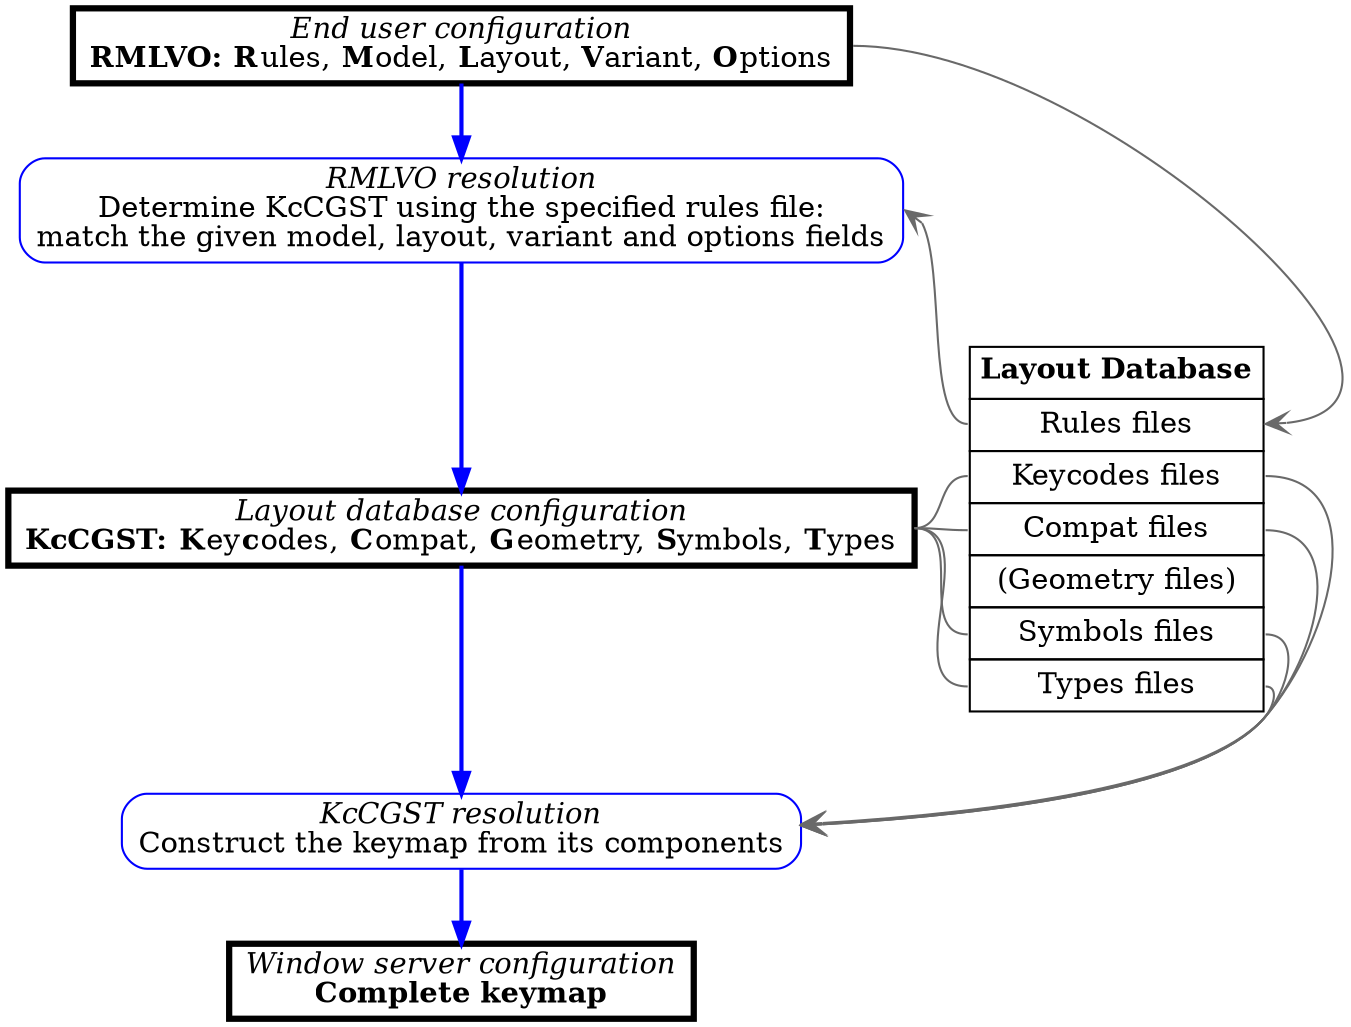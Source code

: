 digraph {

    node [shape=box]

    subgraph process {
        RMLVO [
            label=<<i>End user configuration</i><br/><b>RMLVO:</b> <b>R</b>ules, <b>M</b>odel, <b>L</b>ayout, <b>V</b>ariant, <b>O</b>ptions>,
            penwidth=3,
            href="@ref RMLVO-intro",
        ];
        RMLVO_resolution [
            label=<<i>RMLVO resolution</i><br/>Determine KcCGST using the specified rules file:<br/>match the given model, layout, variant and options fields>,
            style=rounded,
            color=blue
        ];
        KcCGST [
            label=<<i>Layout database configuration</i><br/><b>KcCGST:</b> <b>K</b>ey<b>c</b>odes, <b>C</b>ompat, <b>G</b>eometry, <b>S</b>ymbols, <b>T</b>ypes>,
            penwidth=3,
            href="@ref KcCGST-intro"
        ];
        KcCGST_resolution [
            label=<<i>KcCGST resolution</i><br/>Construct the keymap from its components>,
            style=rounded,
            color=blue
        ];
        Keymap [
            label=<<i>Window server configuration</i><br/><b>Complete keymap</b>>,
            penwidth=3,
            href="@ref keymap-intro"
        ];
    }

    database [shape=none, label=<
        <table border="0" cellborder="1" cellspacing="0" cellpadding="4">
            <tr><td><b>Layout Database</b></td></tr>
            <hr/>
            <tr><td port="rules">Rules files</td></tr>
            <tr><td port="keycodes">Keycodes files</td></tr>
            <tr><td port="compat">Compat files</td></tr>
            <tr><td port="geometry">(Geometry files)</td></tr>
            <tr><td port="symbols">Symbols files</td></tr>
            <tr><td port="types">Types files</td></tr>
        </table>
    >];

    { rank = same; KcCGST; database }

    edge [
        color=blue,
        arrowhead=normal,
        style=bold
    ]
    {
        rankdir="TB";
        RMLVO -> RMLVO_resolution -> KcCGST -> KcCGST_resolution -> Keymap
    }


    edge [
        color=dimgrey,
        arrowhead=vee,
        style=solid
    ]
    RMLVO:e -> database:rules:e [constraint=false];
    KcCGST:e -> database:keycodes:w [constraint=false];
    KcCGST:e -> database:compat:w [constraint=false];
    KcCGST:e -> database:symbols:w [constraint=false];
    KcCGST:e -> database:types:w [constraint=false];

    database:rules:w -> RMLVO_resolution:e [constraint=false];
    database:keycodes:e -> KcCGST_resolution [constraint=false];
    database:compat:e -> KcCGST_resolution [constraint=false];
    database:symbols:e -> KcCGST_resolution [constraint=false];
    database:types:e -> KcCGST_resolution [constraint=false];
}

